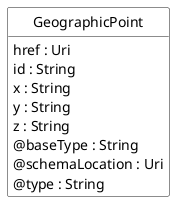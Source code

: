 @startuml
hide circle
hide methods
hide stereotype
show <<Enumeration>> stereotype
skinparam class {
   BackgroundColor<<Enumeration>> #E6F5F7
   BackgroundColor<<Ref>> #FFFFE0
   BackgroundColor<<Pivot>> #FFFFFFF
   BackgroundColor<<SimpleType>> #E2F0DA
   BackgroundColor #FCF2E3
}

class GeographicPoint <<Pivot>> {
    href : Uri
    id : String
    x : String
    y : String
    z : String
    @baseType : String
    @schemaLocation : Uri
    @type : String
}


@enduml